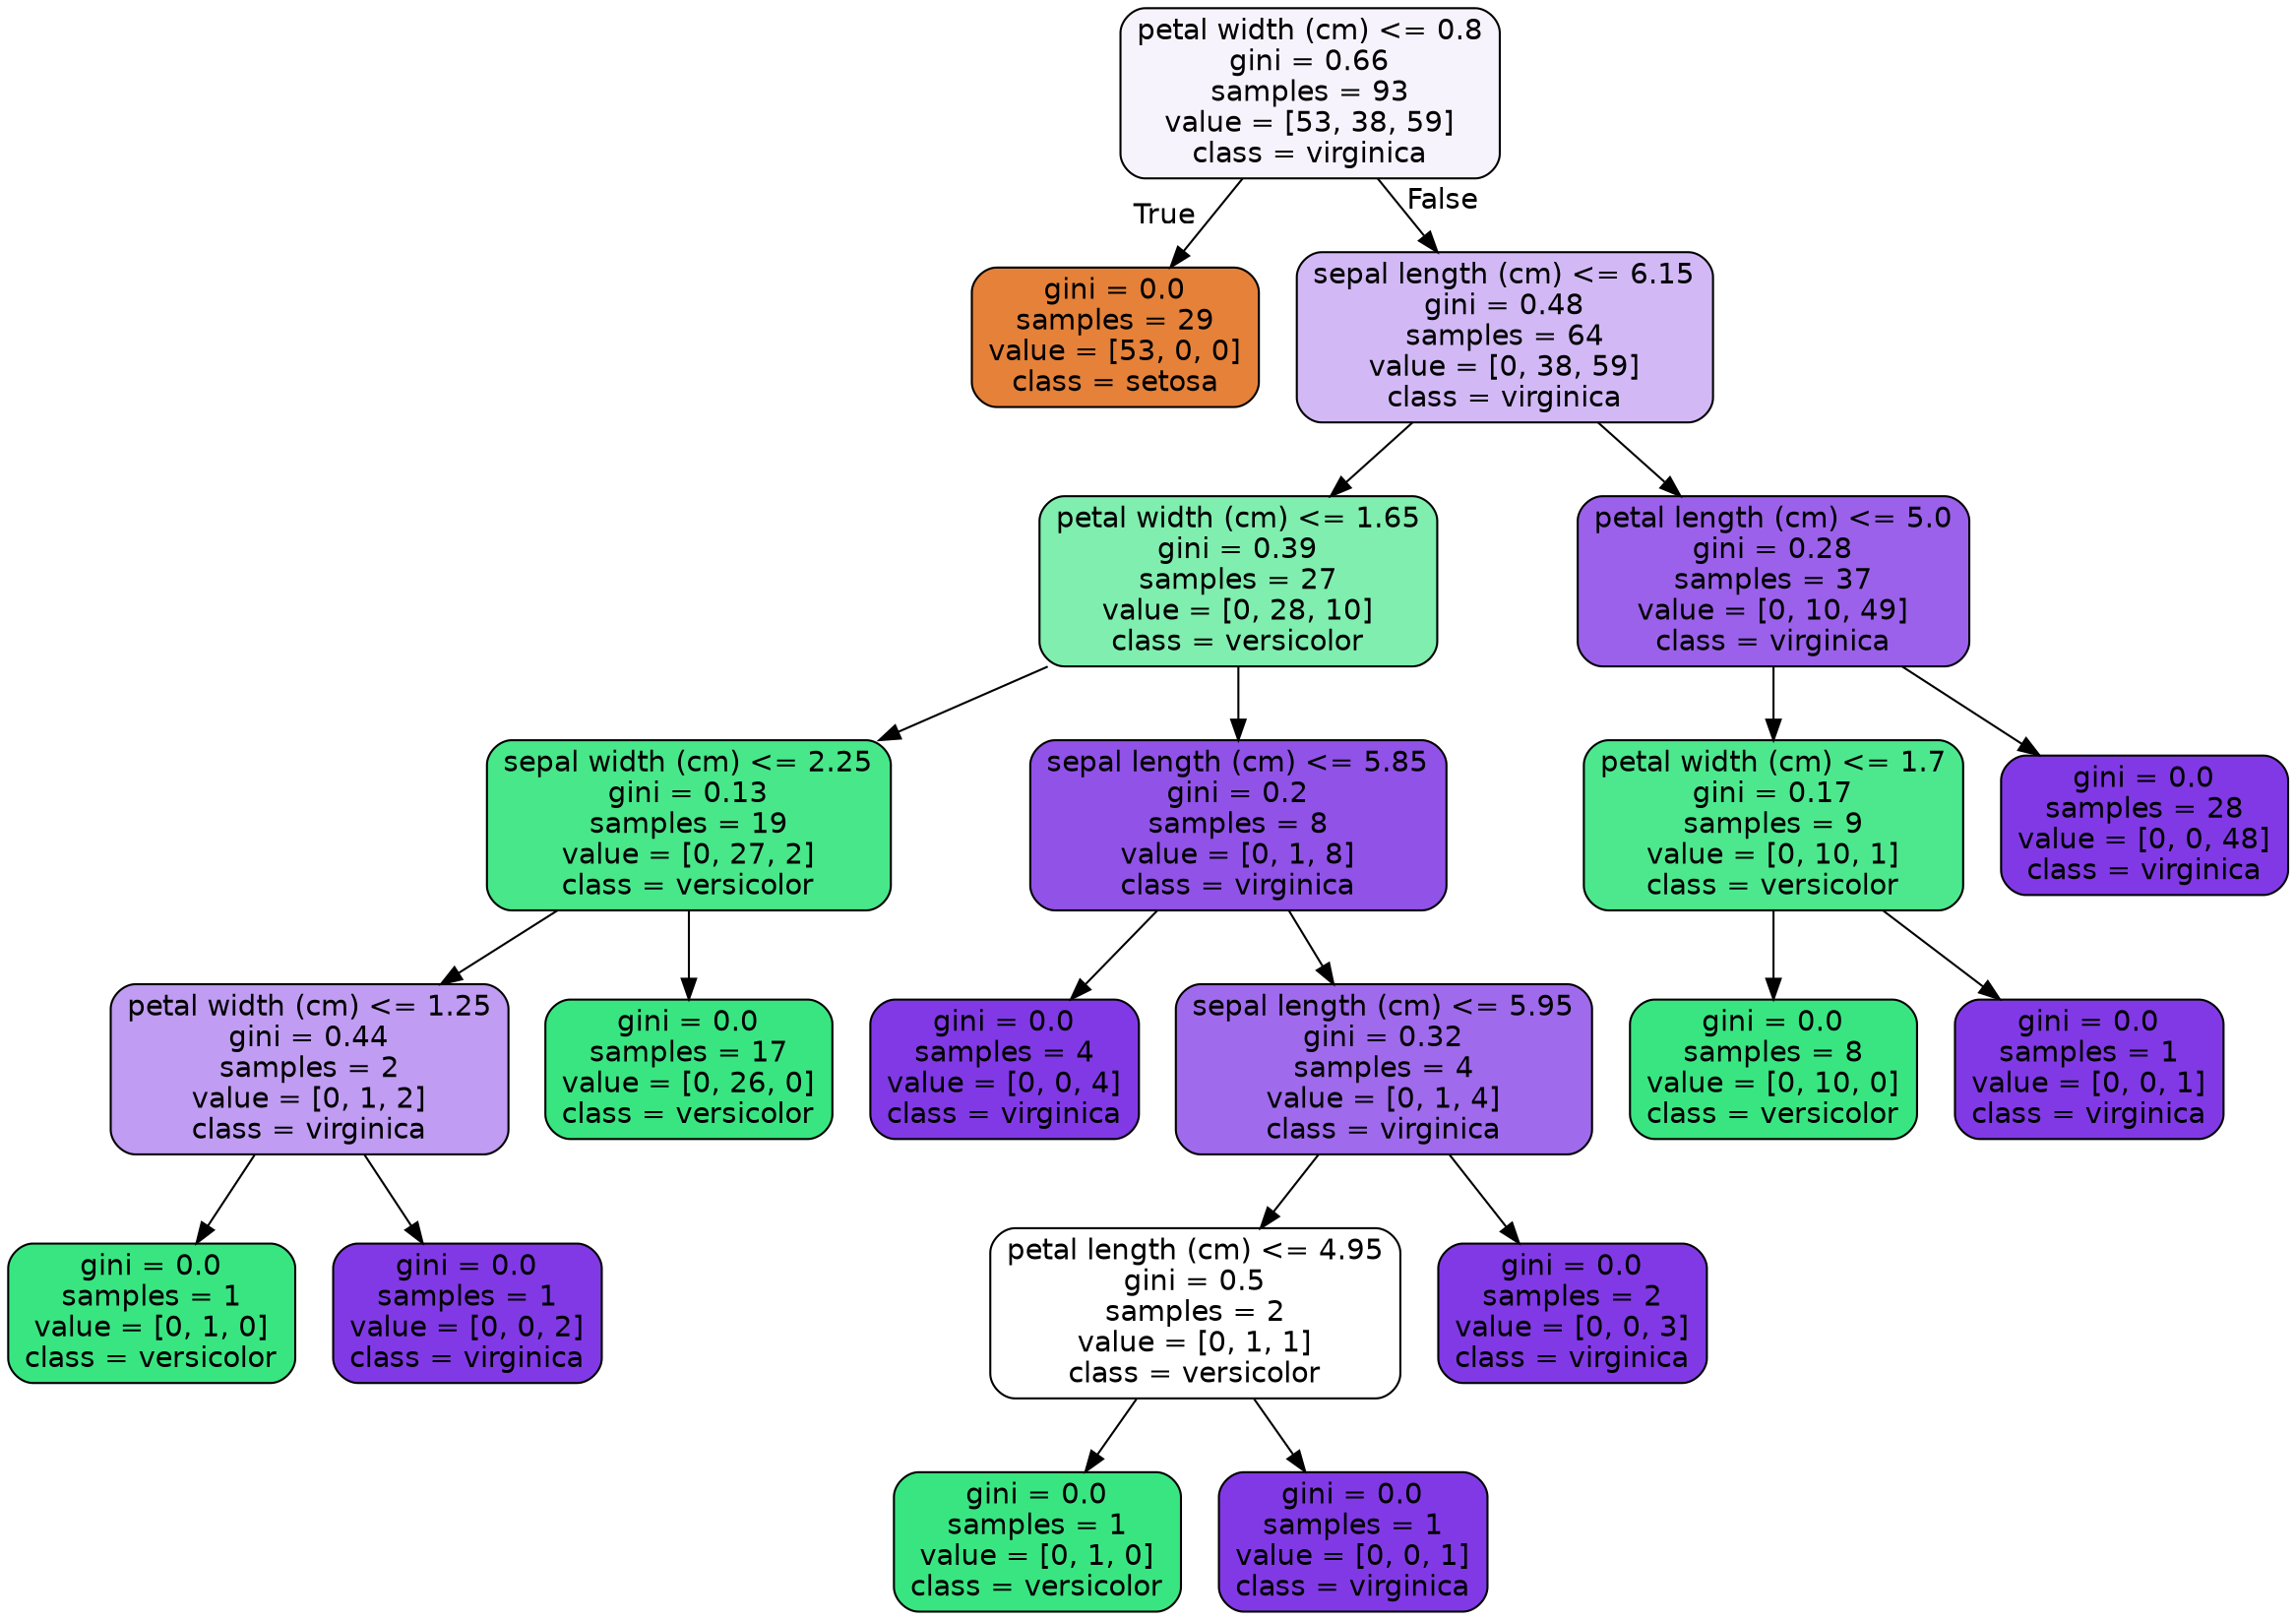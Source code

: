 digraph Tree {
node [shape=box, style="filled, rounded", color="black", fontname=helvetica] ;
edge [fontname=helvetica] ;
0 [label="petal width (cm) <= 0.8\ngini = 0.66\nsamples = 93\nvalue = [53, 38, 59]\nclass = virginica", fillcolor="#f7f3fd"] ;
1 [label="gini = 0.0\nsamples = 29\nvalue = [53, 0, 0]\nclass = setosa", fillcolor="#e58139"] ;
0 -> 1 [labeldistance=2.5, labelangle=45, headlabel="True"] ;
2 [label="sepal length (cm) <= 6.15\ngini = 0.48\nsamples = 64\nvalue = [0, 38, 59]\nclass = virginica", fillcolor="#d2b9f6"] ;
0 -> 2 [labeldistance=2.5, labelangle=-45, headlabel="False"] ;
3 [label="petal width (cm) <= 1.65\ngini = 0.39\nsamples = 27\nvalue = [0, 28, 10]\nclass = versicolor", fillcolor="#80eeae"] ;
2 -> 3 ;
4 [label="sepal width (cm) <= 2.25\ngini = 0.13\nsamples = 19\nvalue = [0, 27, 2]\nclass = versicolor", fillcolor="#48e78a"] ;
3 -> 4 ;
5 [label="petal width (cm) <= 1.25\ngini = 0.44\nsamples = 2\nvalue = [0, 1, 2]\nclass = virginica", fillcolor="#c09cf2"] ;
4 -> 5 ;
6 [label="gini = 0.0\nsamples = 1\nvalue = [0, 1, 0]\nclass = versicolor", fillcolor="#39e581"] ;
5 -> 6 ;
7 [label="gini = 0.0\nsamples = 1\nvalue = [0, 0, 2]\nclass = virginica", fillcolor="#8139e5"] ;
5 -> 7 ;
8 [label="gini = 0.0\nsamples = 17\nvalue = [0, 26, 0]\nclass = versicolor", fillcolor="#39e581"] ;
4 -> 8 ;
9 [label="sepal length (cm) <= 5.85\ngini = 0.2\nsamples = 8\nvalue = [0, 1, 8]\nclass = virginica", fillcolor="#9152e8"] ;
3 -> 9 ;
10 [label="gini = 0.0\nsamples = 4\nvalue = [0, 0, 4]\nclass = virginica", fillcolor="#8139e5"] ;
9 -> 10 ;
11 [label="sepal length (cm) <= 5.95\ngini = 0.32\nsamples = 4\nvalue = [0, 1, 4]\nclass = virginica", fillcolor="#a06aec"] ;
9 -> 11 ;
12 [label="petal length (cm) <= 4.95\ngini = 0.5\nsamples = 2\nvalue = [0, 1, 1]\nclass = versicolor", fillcolor="#ffffff"] ;
11 -> 12 ;
13 [label="gini = 0.0\nsamples = 1\nvalue = [0, 1, 0]\nclass = versicolor", fillcolor="#39e581"] ;
12 -> 13 ;
14 [label="gini = 0.0\nsamples = 1\nvalue = [0, 0, 1]\nclass = virginica", fillcolor="#8139e5"] ;
12 -> 14 ;
15 [label="gini = 0.0\nsamples = 2\nvalue = [0, 0, 3]\nclass = virginica", fillcolor="#8139e5"] ;
11 -> 15 ;
16 [label="petal length (cm) <= 5.0\ngini = 0.28\nsamples = 37\nvalue = [0, 10, 49]\nclass = virginica", fillcolor="#9b61ea"] ;
2 -> 16 ;
17 [label="petal width (cm) <= 1.7\ngini = 0.17\nsamples = 9\nvalue = [0, 10, 1]\nclass = versicolor", fillcolor="#4de88e"] ;
16 -> 17 ;
18 [label="gini = 0.0\nsamples = 8\nvalue = [0, 10, 0]\nclass = versicolor", fillcolor="#39e581"] ;
17 -> 18 ;
19 [label="gini = 0.0\nsamples = 1\nvalue = [0, 0, 1]\nclass = virginica", fillcolor="#8139e5"] ;
17 -> 19 ;
20 [label="gini = 0.0\nsamples = 28\nvalue = [0, 0, 48]\nclass = virginica", fillcolor="#8139e5"] ;
16 -> 20 ;
}